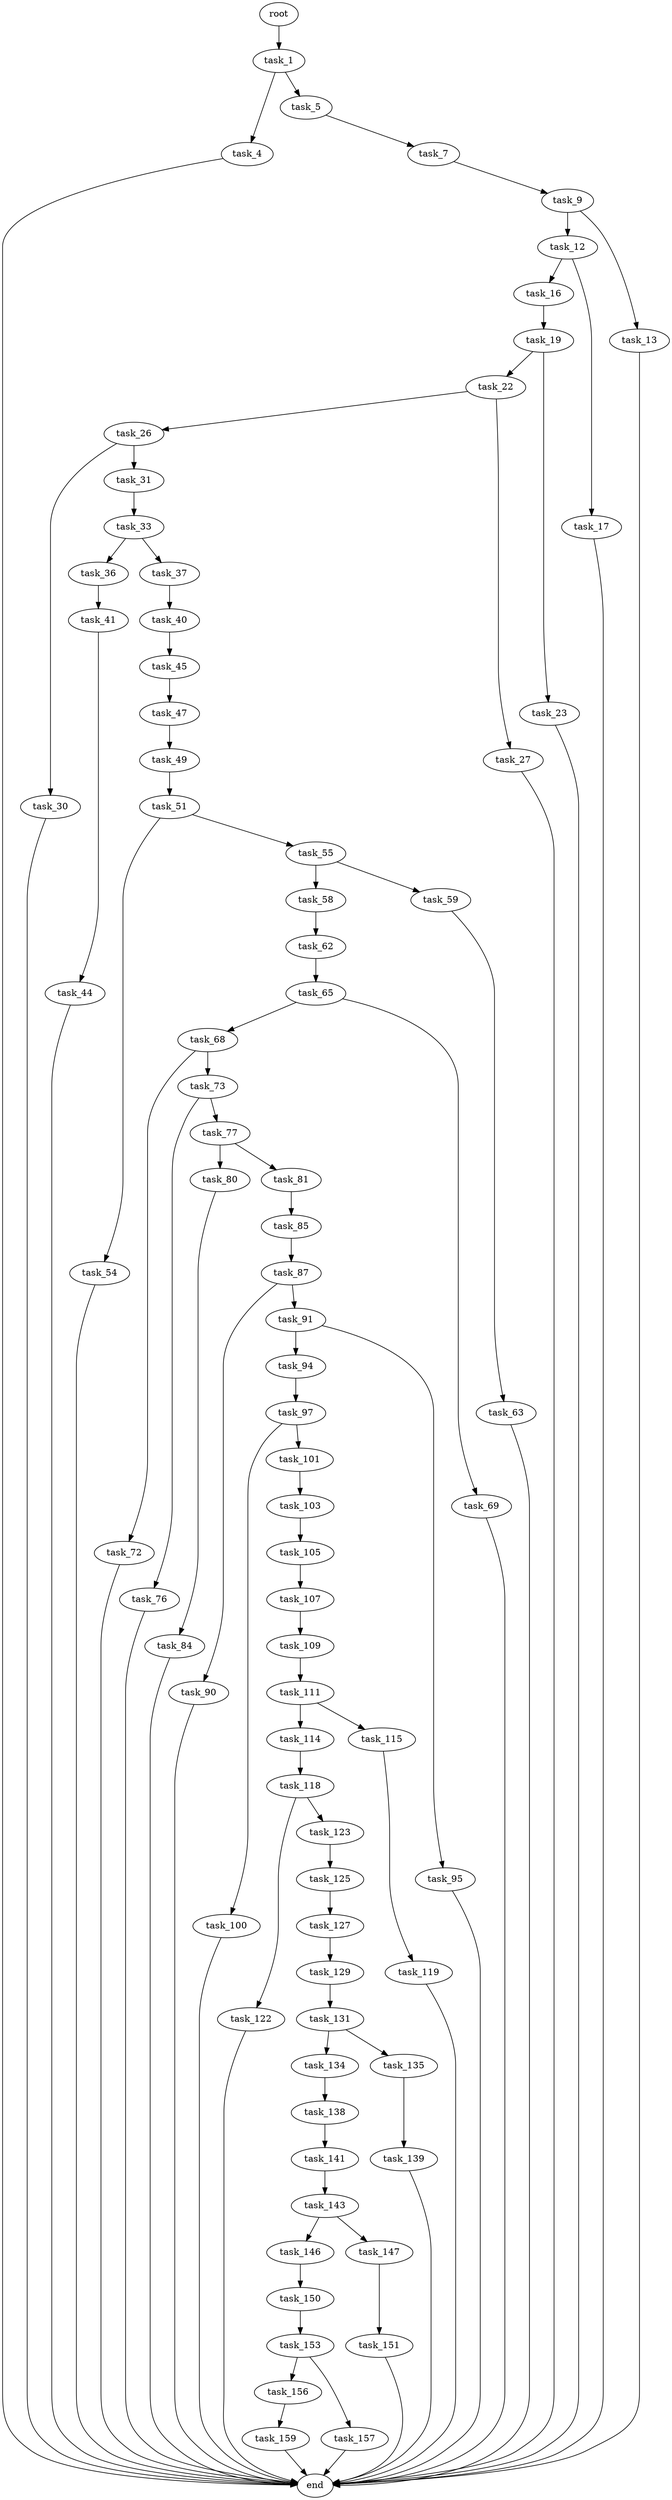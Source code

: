 digraph G {
  root [size="0.000000"];
  task_1 [size="782757789696.000000"];
  task_4 [size="31138805408.000000"];
  task_5 [size="79770356192.000000"];
  end [size="0.000000"];
  task_7 [size="71664143400.000000"];
  task_9 [size="8437365919.000000"];
  task_12 [size="177608132460.000000"];
  task_13 [size="10039851791.000000"];
  task_16 [size="7500302464.000000"];
  task_17 [size="241065050512.000000"];
  task_19 [size="88166464934.000000"];
  task_22 [size="934446853106.000000"];
  task_23 [size="632227707013.000000"];
  task_26 [size="92397022482.000000"];
  task_27 [size="68719476736.000000"];
  task_30 [size="368323641998.000000"];
  task_31 [size="135987783672.000000"];
  task_33 [size="1077260701376.000000"];
  task_36 [size="62635067554.000000"];
  task_37 [size="29194413882.000000"];
  task_41 [size="4575258374.000000"];
  task_40 [size="5737779999.000000"];
  task_45 [size="68719476736.000000"];
  task_44 [size="28991029248.000000"];
  task_47 [size="222896632345.000000"];
  task_49 [size="8589934592.000000"];
  task_51 [size="954491778765.000000"];
  task_54 [size="134217728000.000000"];
  task_55 [size="27231895427.000000"];
  task_58 [size="68719476736.000000"];
  task_59 [size="1200986512590.000000"];
  task_62 [size="346042298303.000000"];
  task_63 [size="782757789696.000000"];
  task_65 [size="23252215859.000000"];
  task_68 [size="370114376867.000000"];
  task_69 [size="14061957842.000000"];
  task_72 [size="977937201919.000000"];
  task_73 [size="28991029248.000000"];
  task_76 [size="330396114.000000"];
  task_77 [size="300970097890.000000"];
  task_80 [size="782757789696.000000"];
  task_81 [size="5007416095.000000"];
  task_84 [size="1388106767140.000000"];
  task_85 [size="325402437241.000000"];
  task_87 [size="368293445632.000000"];
  task_90 [size="451410139241.000000"];
  task_91 [size="134217728000.000000"];
  task_94 [size="13211923150.000000"];
  task_95 [size="172423547036.000000"];
  task_97 [size="8589934592.000000"];
  task_100 [size="580165160648.000000"];
  task_101 [size="16714984022.000000"];
  task_103 [size="4704582152.000000"];
  task_105 [size="6152810074.000000"];
  task_107 [size="1073741824000.000000"];
  task_109 [size="597088720.000000"];
  task_111 [size="134217728000.000000"];
  task_114 [size="7245547138.000000"];
  task_115 [size="714966290688.000000"];
  task_118 [size="231928233984.000000"];
  task_119 [size="20172690365.000000"];
  task_122 [size="51239413516.000000"];
  task_123 [size="23489809684.000000"];
  task_125 [size="9951991527.000000"];
  task_127 [size="228921647443.000000"];
  task_129 [size="13365465117.000000"];
  task_131 [size="32247865482.000000"];
  task_134 [size="2508673091.000000"];
  task_135 [size="600279374141.000000"];
  task_138 [size="68719476736.000000"];
  task_139 [size="85625700660.000000"];
  task_141 [size="6285235195.000000"];
  task_143 [size="526828564621.000000"];
  task_146 [size="9277921555.000000"];
  task_147 [size="15602716943.000000"];
  task_150 [size="68719476736.000000"];
  task_151 [size="7944873020.000000"];
  task_153 [size="549755813888.000000"];
  task_156 [size="28991029248.000000"];
  task_157 [size="10678422788.000000"];
  task_159 [size="7229765799.000000"];

  root -> task_1 [size="1.000000"];
  task_1 -> task_4 [size="679477248.000000"];
  task_1 -> task_5 [size="679477248.000000"];
  task_4 -> end [size="1.000000"];
  task_5 -> task_7 [size="75497472.000000"];
  task_7 -> task_9 [size="134217728.000000"];
  task_9 -> task_12 [size="838860800.000000"];
  task_9 -> task_13 [size="838860800.000000"];
  task_12 -> task_16 [size="134217728.000000"];
  task_12 -> task_17 [size="134217728.000000"];
  task_13 -> end [size="1.000000"];
  task_16 -> task_19 [size="134217728.000000"];
  task_17 -> end [size="1.000000"];
  task_19 -> task_22 [size="75497472.000000"];
  task_19 -> task_23 [size="75497472.000000"];
  task_22 -> task_26 [size="679477248.000000"];
  task_22 -> task_27 [size="679477248.000000"];
  task_23 -> end [size="1.000000"];
  task_26 -> task_30 [size="301989888.000000"];
  task_26 -> task_31 [size="301989888.000000"];
  task_27 -> end [size="1.000000"];
  task_30 -> end [size="1.000000"];
  task_31 -> task_33 [size="536870912.000000"];
  task_33 -> task_36 [size="838860800.000000"];
  task_33 -> task_37 [size="838860800.000000"];
  task_36 -> task_41 [size="75497472.000000"];
  task_37 -> task_40 [size="536870912.000000"];
  task_41 -> task_44 [size="411041792.000000"];
  task_40 -> task_45 [size="411041792.000000"];
  task_45 -> task_47 [size="134217728.000000"];
  task_44 -> end [size="1.000000"];
  task_47 -> task_49 [size="209715200.000000"];
  task_49 -> task_51 [size="33554432.000000"];
  task_51 -> task_54 [size="679477248.000000"];
  task_51 -> task_55 [size="679477248.000000"];
  task_54 -> end [size="1.000000"];
  task_55 -> task_58 [size="33554432.000000"];
  task_55 -> task_59 [size="33554432.000000"];
  task_58 -> task_62 [size="134217728.000000"];
  task_59 -> task_63 [size="838860800.000000"];
  task_62 -> task_65 [size="411041792.000000"];
  task_63 -> end [size="1.000000"];
  task_65 -> task_68 [size="838860800.000000"];
  task_65 -> task_69 [size="838860800.000000"];
  task_68 -> task_72 [size="411041792.000000"];
  task_68 -> task_73 [size="411041792.000000"];
  task_69 -> end [size="1.000000"];
  task_72 -> end [size="1.000000"];
  task_73 -> task_76 [size="75497472.000000"];
  task_73 -> task_77 [size="75497472.000000"];
  task_76 -> end [size="1.000000"];
  task_77 -> task_80 [size="679477248.000000"];
  task_77 -> task_81 [size="679477248.000000"];
  task_80 -> task_84 [size="679477248.000000"];
  task_81 -> task_85 [size="301989888.000000"];
  task_84 -> end [size="1.000000"];
  task_85 -> task_87 [size="301989888.000000"];
  task_87 -> task_90 [size="411041792.000000"];
  task_87 -> task_91 [size="411041792.000000"];
  task_90 -> end [size="1.000000"];
  task_91 -> task_94 [size="209715200.000000"];
  task_91 -> task_95 [size="209715200.000000"];
  task_94 -> task_97 [size="411041792.000000"];
  task_95 -> end [size="1.000000"];
  task_97 -> task_100 [size="33554432.000000"];
  task_97 -> task_101 [size="33554432.000000"];
  task_100 -> end [size="1.000000"];
  task_101 -> task_103 [size="838860800.000000"];
  task_103 -> task_105 [size="536870912.000000"];
  task_105 -> task_107 [size="411041792.000000"];
  task_107 -> task_109 [size="838860800.000000"];
  task_109 -> task_111 [size="33554432.000000"];
  task_111 -> task_114 [size="209715200.000000"];
  task_111 -> task_115 [size="209715200.000000"];
  task_114 -> task_118 [size="134217728.000000"];
  task_115 -> task_119 [size="536870912.000000"];
  task_118 -> task_122 [size="301989888.000000"];
  task_118 -> task_123 [size="301989888.000000"];
  task_119 -> end [size="1.000000"];
  task_122 -> end [size="1.000000"];
  task_123 -> task_125 [size="838860800.000000"];
  task_125 -> task_127 [size="209715200.000000"];
  task_127 -> task_129 [size="209715200.000000"];
  task_129 -> task_131 [size="411041792.000000"];
  task_131 -> task_134 [size="33554432.000000"];
  task_131 -> task_135 [size="33554432.000000"];
  task_134 -> task_138 [size="75497472.000000"];
  task_135 -> task_139 [size="411041792.000000"];
  task_138 -> task_141 [size="134217728.000000"];
  task_139 -> end [size="1.000000"];
  task_141 -> task_143 [size="134217728.000000"];
  task_143 -> task_146 [size="411041792.000000"];
  task_143 -> task_147 [size="411041792.000000"];
  task_146 -> task_150 [size="209715200.000000"];
  task_147 -> task_151 [size="33554432.000000"];
  task_150 -> task_153 [size="134217728.000000"];
  task_151 -> end [size="1.000000"];
  task_153 -> task_156 [size="536870912.000000"];
  task_153 -> task_157 [size="536870912.000000"];
  task_156 -> task_159 [size="75497472.000000"];
  task_157 -> end [size="1.000000"];
  task_159 -> end [size="1.000000"];
}
